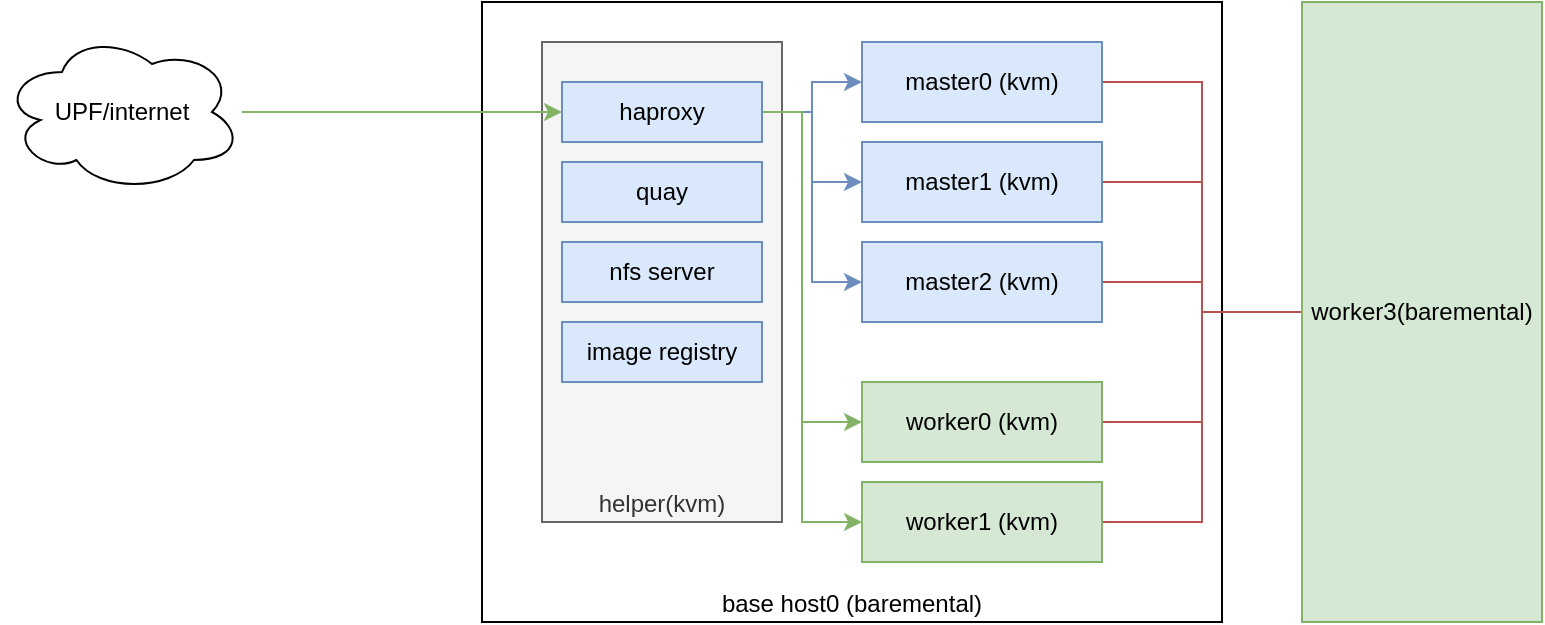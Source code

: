 <mxfile version="13.1.3">
    <diagram id="6hGFLwfOUW9BJ-s0fimq" name="Page-1">
        <mxGraphModel dx="658" dy="492" grid="1" gridSize="10" guides="1" tooltips="1" connect="1" arrows="1" fold="1" page="1" pageScale="1" pageWidth="1169" pageHeight="827" math="0" shadow="0">
            <root>
                <mxCell id="0"/>
                <mxCell id="1" style="locked=1;" parent="0"/>
                <mxCell id="2" value="base host0 (baremental)" style="rounded=0;whiteSpace=wrap;html=1;verticalAlign=bottom;" vertex="1" parent="1">
                    <mxGeometry x="280" y="120" width="370" height="310" as="geometry"/>
                </mxCell>
                <object label="1" id="5">
                    <mxCell style="locked=1;" parent="0"/>
                </object>
                <mxCell id="6" value="helper(kvm)" style="rounded=0;whiteSpace=wrap;html=1;fillColor=#f5f5f5;strokeColor=#666666;fontColor=#333333;verticalAlign=bottom;" vertex="1" parent="5">
                    <mxGeometry x="310" y="140" width="120" height="240" as="geometry"/>
                </mxCell>
                <object label="2" id="11">
                    <mxCell style="" parent="0"/>
                </object>
                <mxCell id="28" style="edgeStyle=orthogonalEdgeStyle;rounded=0;orthogonalLoop=1;jettySize=auto;html=1;entryX=0;entryY=0.5;entryDx=0;entryDy=0;endArrow=none;endFill=0;fillColor=#f8cecc;strokeColor=#b85450;" edge="1" parent="11" source="7" target="20">
                    <mxGeometry relative="1" as="geometry"/>
                </mxCell>
                <mxCell id="7" value="master0 (kvm)" style="rounded=0;whiteSpace=wrap;html=1;fillColor=#dae8fc;strokeColor=#6c8ebf;" vertex="1" parent="11">
                    <mxGeometry x="470" y="140" width="120" height="40" as="geometry"/>
                </mxCell>
                <mxCell id="29" style="edgeStyle=orthogonalEdgeStyle;rounded=0;orthogonalLoop=1;jettySize=auto;html=1;exitX=1;exitY=0.5;exitDx=0;exitDy=0;entryX=0;entryY=0.5;entryDx=0;entryDy=0;endArrow=none;endFill=0;fillColor=#f8cecc;strokeColor=#b85450;" edge="1" parent="11" source="9" target="20">
                    <mxGeometry relative="1" as="geometry"/>
                </mxCell>
                <mxCell id="9" value="master1 (kvm)" style="rounded=0;whiteSpace=wrap;html=1;fillColor=#dae8fc;strokeColor=#6c8ebf;" vertex="1" parent="11">
                    <mxGeometry x="470" y="190" width="120" height="40" as="geometry"/>
                </mxCell>
                <mxCell id="30" style="edgeStyle=orthogonalEdgeStyle;rounded=0;orthogonalLoop=1;jettySize=auto;html=1;exitX=1;exitY=0.5;exitDx=0;exitDy=0;entryX=0;entryY=0.5;entryDx=0;entryDy=0;endArrow=none;endFill=0;fillColor=#f8cecc;strokeColor=#b85450;" edge="1" parent="11" source="10" target="20">
                    <mxGeometry relative="1" as="geometry"/>
                </mxCell>
                <mxCell id="10" value="master2 (kvm)" style="rounded=0;whiteSpace=wrap;html=1;fillColor=#dae8fc;strokeColor=#6c8ebf;" vertex="1" parent="11">
                    <mxGeometry x="470" y="240" width="120" height="40" as="geometry"/>
                </mxCell>
                <mxCell id="31" style="edgeStyle=orthogonalEdgeStyle;rounded=0;orthogonalLoop=1;jettySize=auto;html=1;exitX=1;exitY=0.5;exitDx=0;exitDy=0;endArrow=none;endFill=0;fillColor=#f8cecc;strokeColor=#b85450;" edge="1" parent="11" source="12" target="20">
                    <mxGeometry relative="1" as="geometry"/>
                </mxCell>
                <mxCell id="12" value="worker0 (kvm)" style="rounded=0;whiteSpace=wrap;html=1;fillColor=#d5e8d4;strokeColor=#82b366;" vertex="1" parent="11">
                    <mxGeometry x="470" y="310" width="120" height="40" as="geometry"/>
                </mxCell>
                <mxCell id="32" style="edgeStyle=orthogonalEdgeStyle;rounded=0;orthogonalLoop=1;jettySize=auto;html=1;exitX=1;exitY=0.5;exitDx=0;exitDy=0;endArrow=none;endFill=0;fillColor=#f8cecc;strokeColor=#b85450;" edge="1" parent="11" source="13" target="20">
                    <mxGeometry relative="1" as="geometry"/>
                </mxCell>
                <mxCell id="13" value="worker1 (kvm)" style="rounded=0;whiteSpace=wrap;html=1;fillColor=#d5e8d4;strokeColor=#82b366;" vertex="1" parent="11">
                    <mxGeometry x="470" y="360" width="120" height="40" as="geometry"/>
                </mxCell>
                <mxCell id="23" style="edgeStyle=orthogonalEdgeStyle;rounded=0;orthogonalLoop=1;jettySize=auto;html=1;exitX=1;exitY=0.5;exitDx=0;exitDy=0;entryX=0;entryY=0.5;entryDx=0;entryDy=0;fillColor=#dae8fc;strokeColor=#6c8ebf;" edge="1" parent="11" source="14" target="7">
                    <mxGeometry relative="1" as="geometry"/>
                </mxCell>
                <mxCell id="24" style="edgeStyle=orthogonalEdgeStyle;rounded=0;orthogonalLoop=1;jettySize=auto;html=1;entryX=0;entryY=0.5;entryDx=0;entryDy=0;fillColor=#dae8fc;strokeColor=#6c8ebf;" edge="1" parent="11" source="14" target="9">
                    <mxGeometry relative="1" as="geometry"/>
                </mxCell>
                <mxCell id="25" style="edgeStyle=orthogonalEdgeStyle;rounded=0;orthogonalLoop=1;jettySize=auto;html=1;entryX=0;entryY=0.5;entryDx=0;entryDy=0;fillColor=#dae8fc;strokeColor=#6c8ebf;" edge="1" parent="11" source="14" target="10">
                    <mxGeometry relative="1" as="geometry"/>
                </mxCell>
                <mxCell id="26" style="edgeStyle=orthogonalEdgeStyle;rounded=0;orthogonalLoop=1;jettySize=auto;html=1;exitX=1;exitY=0.5;exitDx=0;exitDy=0;entryX=0;entryY=0.5;entryDx=0;entryDy=0;fillColor=#d5e8d4;strokeColor=#82b366;" edge="1" parent="11" source="14" target="12">
                    <mxGeometry relative="1" as="geometry">
                        <Array as="points">
                            <mxPoint x="440" y="175"/>
                            <mxPoint x="440" y="330"/>
                        </Array>
                    </mxGeometry>
                </mxCell>
                <mxCell id="27" style="edgeStyle=orthogonalEdgeStyle;rounded=0;orthogonalLoop=1;jettySize=auto;html=1;entryX=0;entryY=0.5;entryDx=0;entryDy=0;fillColor=#d5e8d4;strokeColor=#82b366;" edge="1" parent="11" source="14" target="13">
                    <mxGeometry relative="1" as="geometry">
                        <Array as="points">
                            <mxPoint x="440" y="175"/>
                            <mxPoint x="440" y="380"/>
                        </Array>
                    </mxGeometry>
                </mxCell>
                <mxCell id="14" value="haproxy" style="rounded=0;whiteSpace=wrap;html=1;fillColor=#dae8fc;strokeColor=#6c8ebf;" vertex="1" parent="11">
                    <mxGeometry x="320" y="160" width="100" height="30" as="geometry"/>
                </mxCell>
                <mxCell id="15" value="quay" style="rounded=0;whiteSpace=wrap;html=1;fillColor=#dae8fc;strokeColor=#6c8ebf;" vertex="1" parent="11">
                    <mxGeometry x="320" y="200" width="100" height="30" as="geometry"/>
                </mxCell>
                <mxCell id="16" value="nfs server" style="rounded=0;whiteSpace=wrap;html=1;fillColor=#dae8fc;strokeColor=#6c8ebf;" vertex="1" parent="11">
                    <mxGeometry x="320" y="240" width="100" height="30" as="geometry"/>
                </mxCell>
                <mxCell id="17" value="image registry" style="rounded=0;whiteSpace=wrap;html=1;fillColor=#dae8fc;strokeColor=#6c8ebf;" vertex="1" parent="11">
                    <mxGeometry x="320" y="280" width="100" height="30" as="geometry"/>
                </mxCell>
                <mxCell id="20" value="worker3(baremental)" style="rounded=0;whiteSpace=wrap;html=1;fillColor=#d5e8d4;strokeColor=#82b366;" vertex="1" parent="11">
                    <mxGeometry x="690" y="120" width="120" height="310" as="geometry"/>
                </mxCell>
                <mxCell id="22" style="edgeStyle=orthogonalEdgeStyle;rounded=0;orthogonalLoop=1;jettySize=auto;html=1;fillColor=#d5e8d4;strokeColor=#82b366;" edge="1" parent="11" source="21" target="14">
                    <mxGeometry relative="1" as="geometry"/>
                </mxCell>
                <mxCell id="21" value="UPF/internet" style="ellipse;shape=cloud;whiteSpace=wrap;html=1;" vertex="1" parent="11">
                    <mxGeometry x="40" y="135" width="120" height="80" as="geometry"/>
                </mxCell>
            </root>
        </mxGraphModel>
    </diagram>
</mxfile>